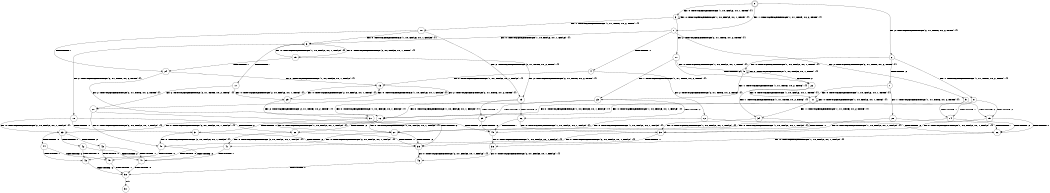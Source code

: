 digraph BCG {
size = "7, 10.5";
center = TRUE;
node [shape = circle];
0 [peripheries = 2];
0 -> 1 [label = "EX !1 !ATOMIC_EXCH_BRANCH (1, +1, TRUE, +0, 2, TRUE) !{}"];
0 -> 2 [label = "EX !2 !ATOMIC_EXCH_BRANCH (2, +1, TRUE, +0, 2, TRUE) !{}"];
0 -> 3 [label = "EX !0 !ATOMIC_EXCH_BRANCH (1, +0, FALSE, +0, 1, TRUE) !{}"];
1 -> 4 [label = "TERMINATE !1"];
1 -> 5 [label = "EX !2 !ATOMIC_EXCH_BRANCH (2, +1, TRUE, +0, 2, TRUE) !{}"];
1 -> 6 [label = "EX !0 !ATOMIC_EXCH_BRANCH (1, +0, FALSE, +0, 1, FALSE) !{}"];
2 -> 7 [label = "TERMINATE !2"];
2 -> 8 [label = "EX !1 !ATOMIC_EXCH_BRANCH (1, +1, TRUE, +0, 2, TRUE) !{}"];
2 -> 9 [label = "EX !0 !ATOMIC_EXCH_BRANCH (1, +0, FALSE, +0, 1, TRUE) !{}"];
3 -> 10 [label = "EX !1 !ATOMIC_EXCH_BRANCH (1, +1, TRUE, +0, 2, TRUE) !{}"];
3 -> 11 [label = "EX !2 !ATOMIC_EXCH_BRANCH (2, +1, TRUE, +0, 2, TRUE) !{}"];
3 -> 3 [label = "EX !0 !ATOMIC_EXCH_BRANCH (1, +0, FALSE, +0, 1, TRUE) !{}"];
4 -> 12 [label = "EX !2 !ATOMIC_EXCH_BRANCH (2, +1, TRUE, +0, 2, TRUE) !{}"];
4 -> 13 [label = "EX !0 !ATOMIC_EXCH_BRANCH (1, +0, FALSE, +0, 1, FALSE) !{}"];
5 -> 14 [label = "TERMINATE !1"];
5 -> 15 [label = "TERMINATE !2"];
5 -> 16 [label = "EX !0 !ATOMIC_EXCH_BRANCH (1, +0, FALSE, +0, 1, FALSE) !{}"];
6 -> 17 [label = "TERMINATE !1"];
6 -> 18 [label = "EX !2 !ATOMIC_EXCH_BRANCH (2, +1, TRUE, +0, 2, TRUE) !{}"];
6 -> 19 [label = "EX !0 !ATOMIC_EXCH_BRANCH (2, +0, FALSE, +0, 1, TRUE) !{}"];
7 -> 20 [label = "EX !1 !ATOMIC_EXCH_BRANCH (1, +1, TRUE, +0, 2, TRUE) !{}"];
7 -> 21 [label = "EX !0 !ATOMIC_EXCH_BRANCH (1, +0, FALSE, +0, 1, TRUE) !{}"];
8 -> 14 [label = "TERMINATE !1"];
8 -> 15 [label = "TERMINATE !2"];
8 -> 16 [label = "EX !0 !ATOMIC_EXCH_BRANCH (1, +0, FALSE, +0, 1, FALSE) !{}"];
9 -> 22 [label = "TERMINATE !2"];
9 -> 23 [label = "EX !1 !ATOMIC_EXCH_BRANCH (1, +1, TRUE, +0, 2, TRUE) !{}"];
9 -> 9 [label = "EX !0 !ATOMIC_EXCH_BRANCH (1, +0, FALSE, +0, 1, TRUE) !{}"];
10 -> 24 [label = "TERMINATE !1"];
10 -> 25 [label = "EX !2 !ATOMIC_EXCH_BRANCH (2, +1, TRUE, +0, 2, TRUE) !{}"];
10 -> 6 [label = "EX !0 !ATOMIC_EXCH_BRANCH (1, +0, FALSE, +0, 1, FALSE) !{}"];
11 -> 22 [label = "TERMINATE !2"];
11 -> 23 [label = "EX !1 !ATOMIC_EXCH_BRANCH (1, +1, TRUE, +0, 2, TRUE) !{}"];
11 -> 9 [label = "EX !0 !ATOMIC_EXCH_BRANCH (1, +0, FALSE, +0, 1, TRUE) !{}"];
12 -> 26 [label = "TERMINATE !2"];
12 -> 27 [label = "EX !0 !ATOMIC_EXCH_BRANCH (1, +0, FALSE, +0, 1, FALSE) !{}"];
13 -> 28 [label = "EX !2 !ATOMIC_EXCH_BRANCH (2, +1, TRUE, +0, 2, TRUE) !{}"];
13 -> 29 [label = "EX !0 !ATOMIC_EXCH_BRANCH (2, +0, FALSE, +0, 1, TRUE) !{}"];
14 -> 26 [label = "TERMINATE !2"];
14 -> 27 [label = "EX !0 !ATOMIC_EXCH_BRANCH (1, +0, FALSE, +0, 1, FALSE) !{}"];
15 -> 26 [label = "TERMINATE !1"];
15 -> 30 [label = "EX !0 !ATOMIC_EXCH_BRANCH (1, +0, FALSE, +0, 1, FALSE) !{}"];
16 -> 31 [label = "TERMINATE !1"];
16 -> 32 [label = "TERMINATE !2"];
16 -> 33 [label = "EX !0 !ATOMIC_EXCH_BRANCH (2, +0, FALSE, +0, 1, FALSE) !{}"];
17 -> 29 [label = "EX !0 !ATOMIC_EXCH_BRANCH (2, +0, FALSE, +0, 1, TRUE) !{}"];
17 -> 28 [label = "EX !2 !ATOMIC_EXCH_BRANCH (2, +1, TRUE, +0, 2, TRUE) !{}"];
18 -> 31 [label = "TERMINATE !1"];
18 -> 32 [label = "TERMINATE !2"];
18 -> 33 [label = "EX !0 !ATOMIC_EXCH_BRANCH (2, +0, FALSE, +0, 1, FALSE) !{}"];
19 -> 24 [label = "TERMINATE !1"];
19 -> 25 [label = "EX !2 !ATOMIC_EXCH_BRANCH (2, +1, TRUE, +0, 2, TRUE) !{}"];
19 -> 6 [label = "EX !0 !ATOMIC_EXCH_BRANCH (1, +0, FALSE, +0, 1, FALSE) !{}"];
20 -> 26 [label = "TERMINATE !1"];
20 -> 30 [label = "EX !0 !ATOMIC_EXCH_BRANCH (1, +0, FALSE, +0, 1, FALSE) !{}"];
21 -> 34 [label = "EX !1 !ATOMIC_EXCH_BRANCH (1, +1, TRUE, +0, 2, TRUE) !{}"];
21 -> 21 [label = "EX !0 !ATOMIC_EXCH_BRANCH (1, +0, FALSE, +0, 1, TRUE) !{}"];
22 -> 21 [label = "EX !0 !ATOMIC_EXCH_BRANCH (1, +0, FALSE, +0, 1, TRUE) !{}"];
22 -> 34 [label = "EX !1 !ATOMIC_EXCH_BRANCH (1, +1, TRUE, +0, 2, TRUE) !{}"];
23 -> 35 [label = "TERMINATE !1"];
23 -> 36 [label = "TERMINATE !2"];
23 -> 16 [label = "EX !0 !ATOMIC_EXCH_BRANCH (1, +0, FALSE, +0, 1, FALSE) !{}"];
24 -> 13 [label = "EX !0 !ATOMIC_EXCH_BRANCH (1, +0, FALSE, +0, 1, FALSE) !{}"];
24 -> 37 [label = "EX !2 !ATOMIC_EXCH_BRANCH (2, +1, TRUE, +0, 2, TRUE) !{}"];
25 -> 35 [label = "TERMINATE !1"];
25 -> 36 [label = "TERMINATE !2"];
25 -> 16 [label = "EX !0 !ATOMIC_EXCH_BRANCH (1, +0, FALSE, +0, 1, FALSE) !{}"];
26 -> 38 [label = "EX !0 !ATOMIC_EXCH_BRANCH (1, +0, FALSE, +0, 1, FALSE) !{}"];
27 -> 39 [label = "TERMINATE !2"];
27 -> 40 [label = "EX !0 !ATOMIC_EXCH_BRANCH (2, +0, FALSE, +0, 1, FALSE) !{}"];
28 -> 39 [label = "TERMINATE !2"];
28 -> 40 [label = "EX !0 !ATOMIC_EXCH_BRANCH (2, +0, FALSE, +0, 1, FALSE) !{}"];
29 -> 37 [label = "EX !2 !ATOMIC_EXCH_BRANCH (2, +1, TRUE, +0, 2, TRUE) !{}"];
29 -> 13 [label = "EX !0 !ATOMIC_EXCH_BRANCH (1, +0, FALSE, +0, 1, FALSE) !{}"];
30 -> 39 [label = "TERMINATE !1"];
30 -> 41 [label = "EX !0 !ATOMIC_EXCH_BRANCH (2, +0, FALSE, +0, 1, FALSE) !{}"];
31 -> 40 [label = "EX !0 !ATOMIC_EXCH_BRANCH (2, +0, FALSE, +0, 1, FALSE) !{}"];
31 -> 39 [label = "TERMINATE !2"];
32 -> 41 [label = "EX !0 !ATOMIC_EXCH_BRANCH (2, +0, FALSE, +0, 1, FALSE) !{}"];
32 -> 39 [label = "TERMINATE !1"];
33 -> 42 [label = "TERMINATE !1"];
33 -> 43 [label = "TERMINATE !2"];
33 -> 44 [label = "TERMINATE !0"];
34 -> 45 [label = "TERMINATE !1"];
34 -> 30 [label = "EX !0 !ATOMIC_EXCH_BRANCH (1, +0, FALSE, +0, 1, FALSE) !{}"];
35 -> 27 [label = "EX !0 !ATOMIC_EXCH_BRANCH (1, +0, FALSE, +0, 1, FALSE) !{}"];
35 -> 45 [label = "TERMINATE !2"];
36 -> 30 [label = "EX !0 !ATOMIC_EXCH_BRANCH (1, +0, FALSE, +0, 1, FALSE) !{}"];
36 -> 45 [label = "TERMINATE !1"];
37 -> 45 [label = "TERMINATE !2"];
37 -> 27 [label = "EX !0 !ATOMIC_EXCH_BRANCH (1, +0, FALSE, +0, 1, FALSE) !{}"];
38 -> 46 [label = "EX !0 !ATOMIC_EXCH_BRANCH (2, +0, FALSE, +0, 1, FALSE) !{}"];
39 -> 46 [label = "EX !0 !ATOMIC_EXCH_BRANCH (2, +0, FALSE, +0, 1, FALSE) !{}"];
40 -> 47 [label = "TERMINATE !2"];
40 -> 48 [label = "TERMINATE !0"];
41 -> 47 [label = "TERMINATE !1"];
41 -> 49 [label = "TERMINATE !0"];
42 -> 47 [label = "TERMINATE !2"];
42 -> 48 [label = "TERMINATE !0"];
43 -> 47 [label = "TERMINATE !1"];
43 -> 49 [label = "TERMINATE !0"];
44 -> 48 [label = "TERMINATE !1"];
44 -> 49 [label = "TERMINATE !2"];
45 -> 38 [label = "EX !0 !ATOMIC_EXCH_BRANCH (1, +0, FALSE, +0, 1, FALSE) !{}"];
46 -> 50 [label = "TERMINATE !0"];
47 -> 50 [label = "TERMINATE !0"];
48 -> 50 [label = "TERMINATE !2"];
49 -> 50 [label = "TERMINATE !1"];
50 -> 51 [label = "exit"];
}
